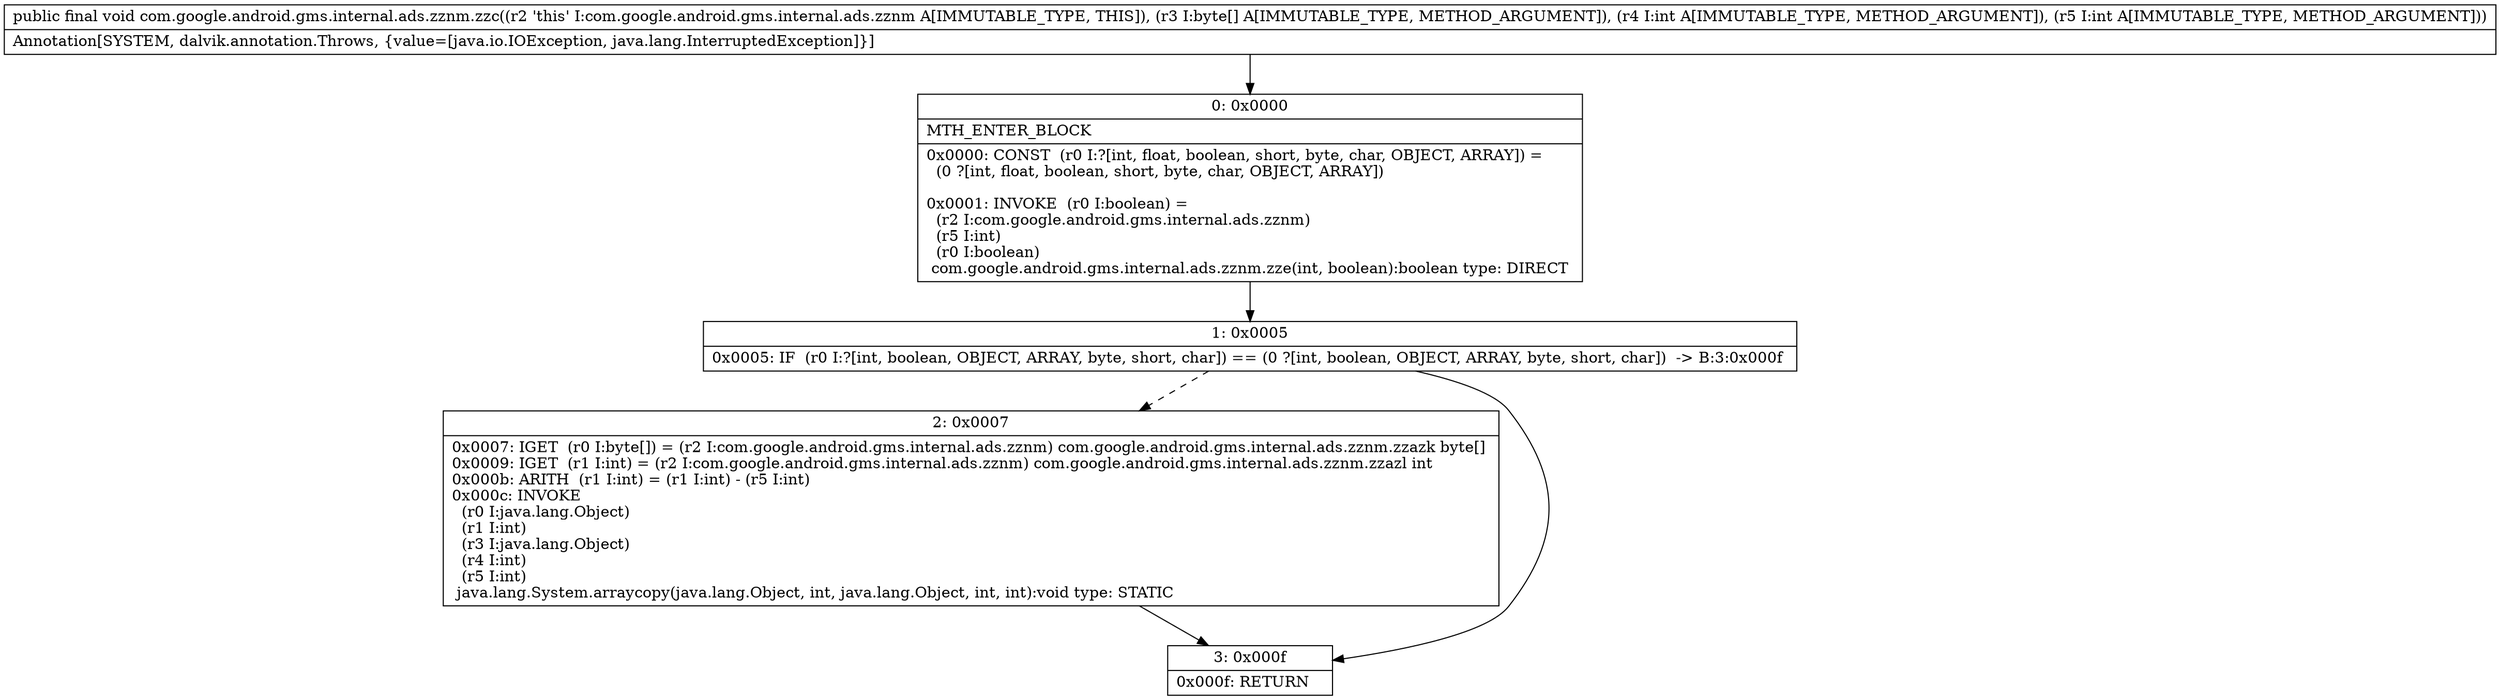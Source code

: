 digraph "CFG forcom.google.android.gms.internal.ads.zznm.zzc([BII)V" {
Node_0 [shape=record,label="{0\:\ 0x0000|MTH_ENTER_BLOCK\l|0x0000: CONST  (r0 I:?[int, float, boolean, short, byte, char, OBJECT, ARRAY]) = \l  (0 ?[int, float, boolean, short, byte, char, OBJECT, ARRAY])\l \l0x0001: INVOKE  (r0 I:boolean) = \l  (r2 I:com.google.android.gms.internal.ads.zznm)\l  (r5 I:int)\l  (r0 I:boolean)\l com.google.android.gms.internal.ads.zznm.zze(int, boolean):boolean type: DIRECT \l}"];
Node_1 [shape=record,label="{1\:\ 0x0005|0x0005: IF  (r0 I:?[int, boolean, OBJECT, ARRAY, byte, short, char]) == (0 ?[int, boolean, OBJECT, ARRAY, byte, short, char])  \-\> B:3:0x000f \l}"];
Node_2 [shape=record,label="{2\:\ 0x0007|0x0007: IGET  (r0 I:byte[]) = (r2 I:com.google.android.gms.internal.ads.zznm) com.google.android.gms.internal.ads.zznm.zzazk byte[] \l0x0009: IGET  (r1 I:int) = (r2 I:com.google.android.gms.internal.ads.zznm) com.google.android.gms.internal.ads.zznm.zzazl int \l0x000b: ARITH  (r1 I:int) = (r1 I:int) \- (r5 I:int) \l0x000c: INVOKE  \l  (r0 I:java.lang.Object)\l  (r1 I:int)\l  (r3 I:java.lang.Object)\l  (r4 I:int)\l  (r5 I:int)\l java.lang.System.arraycopy(java.lang.Object, int, java.lang.Object, int, int):void type: STATIC \l}"];
Node_3 [shape=record,label="{3\:\ 0x000f|0x000f: RETURN   \l}"];
MethodNode[shape=record,label="{public final void com.google.android.gms.internal.ads.zznm.zzc((r2 'this' I:com.google.android.gms.internal.ads.zznm A[IMMUTABLE_TYPE, THIS]), (r3 I:byte[] A[IMMUTABLE_TYPE, METHOD_ARGUMENT]), (r4 I:int A[IMMUTABLE_TYPE, METHOD_ARGUMENT]), (r5 I:int A[IMMUTABLE_TYPE, METHOD_ARGUMENT]))  | Annotation[SYSTEM, dalvik.annotation.Throws, \{value=[java.io.IOException, java.lang.InterruptedException]\}]\l}"];
MethodNode -> Node_0;
Node_0 -> Node_1;
Node_1 -> Node_2[style=dashed];
Node_1 -> Node_3;
Node_2 -> Node_3;
}

